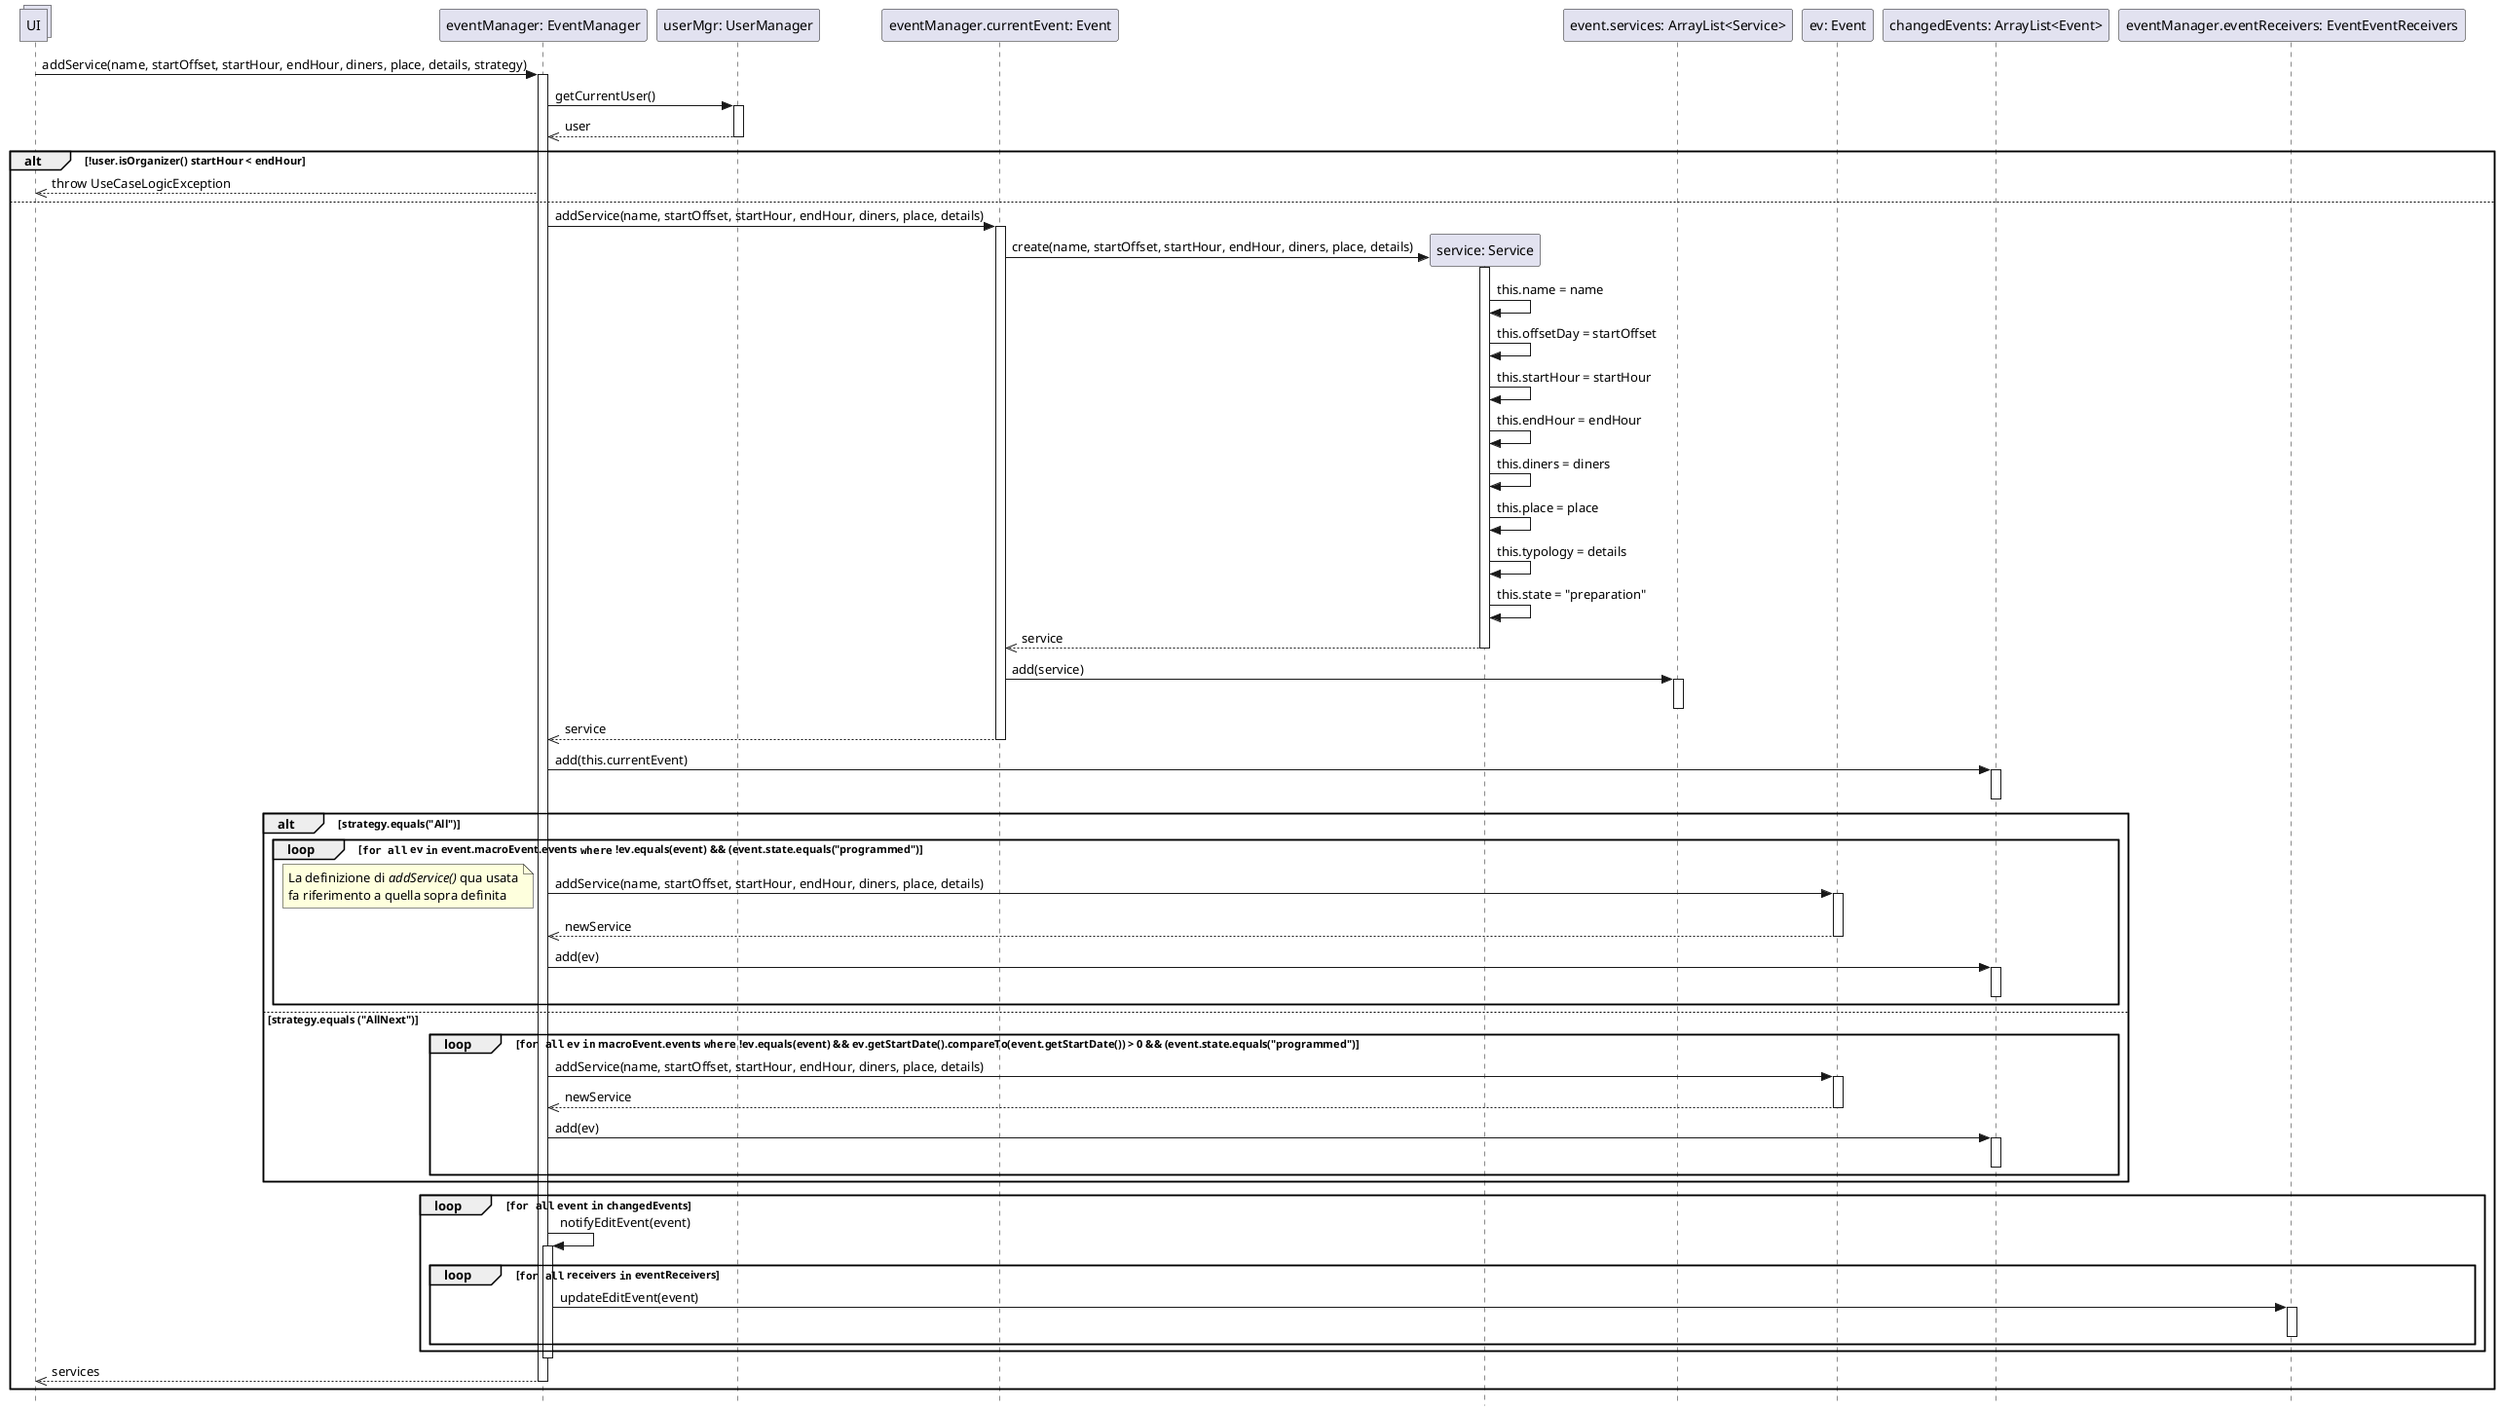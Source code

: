 @startuml
skinparam Style strictuml

collections UI
participant "eventManager: EventManager" as em
participant "userMgr: UserManager" as um
participant "eventManager.currentEvent: Event" as ev
participant "service: Service" as service
participant "event.services: ArrayList<Service>" as ss
participant "ev: Event" as ev2
participant "changedEvents: ArrayList<Event>" as evc
participant "eventManager.eventReceivers: EventEventReceivers" as eer

UI -> em: addService(name, startOffset, startHour, endHour, diners, place, details, strategy)

activate em
    em -> um: getCurrentUser()
    activate um
        em <<-- um: user
    deactivate um

    alt !user.isOrganizer() startHour < endHour
        UI <<-- em: throw UseCaseLogicException
    else
        em -> ev: addService(name, startOffset, startHour, endHour, diners, place, details)
        activate ev
            ev -> service**: create(name, startOffset, startHour, endHour, diners, place, details)
            activate service
                service -> service: this.name = name
                service -> service: this.offsetDay = startOffset
                service -> service: this.startHour = startHour
                service -> service: this.endHour = endHour
                service -> service: this.diners = diners
                service -> service: this.place = place
                service -> service: this.typology = details
                service -> service: this.state = "preparation"
            ev <<-- service : service
            deactivate service

            ev -> ss: add(service)
            activate ss
            deactivate ss

        em <<-- ev: service
        deactivate ev

        em -> evc: add(this.currentEvent)
        activate evc
        deactivate evc

        alt strategy.equals("All")
            loop ""for all"" ev ""in"" event.macroEvent.events ""where"" !ev.equals(event) && (event.state.equals("programmed")
                em -> ev2: addService(name, startOffset, startHour, endHour, diners, place, details)
                note left: La definizione di //addService()// qua usata\nfa riferimento a quella sopra definita
                activate ev2
                em <<--ev2: newService
                deactivate ev2
                em -> evc: add(ev)
                activate evc
                deactivate evc
            end
        else strategy.equals ("AllNext")
            loop ""for all"" ev ""in"" macroEvent.events ""where"" !ev.equals(event) && ev.getStartDate().compareTo(event.getStartDate()) > 0 && (event.state.equals("programmed")
                em -> ev2: addService(name, startOffset, startHour, endHour, diners, place, details)
                activate ev2
                em <<--ev2: newService
                deactivate ev2
                em -> evc: add(ev)
                activate evc
                deactivate evc
            end
        end

        activate em
            loop ""for all"" event ""in"" changedEvents
            em -> em: notifyEditEvent(event)
            activate em
                loop ""for all"" receivers ""in"" eventReceivers
                    em -> eer: updateEditEvent(event)
                    activate eer
                    deactivate eer
                end
            end
        deactivate em

    UI <<-- em: services
    deactivate em
end
@enduml